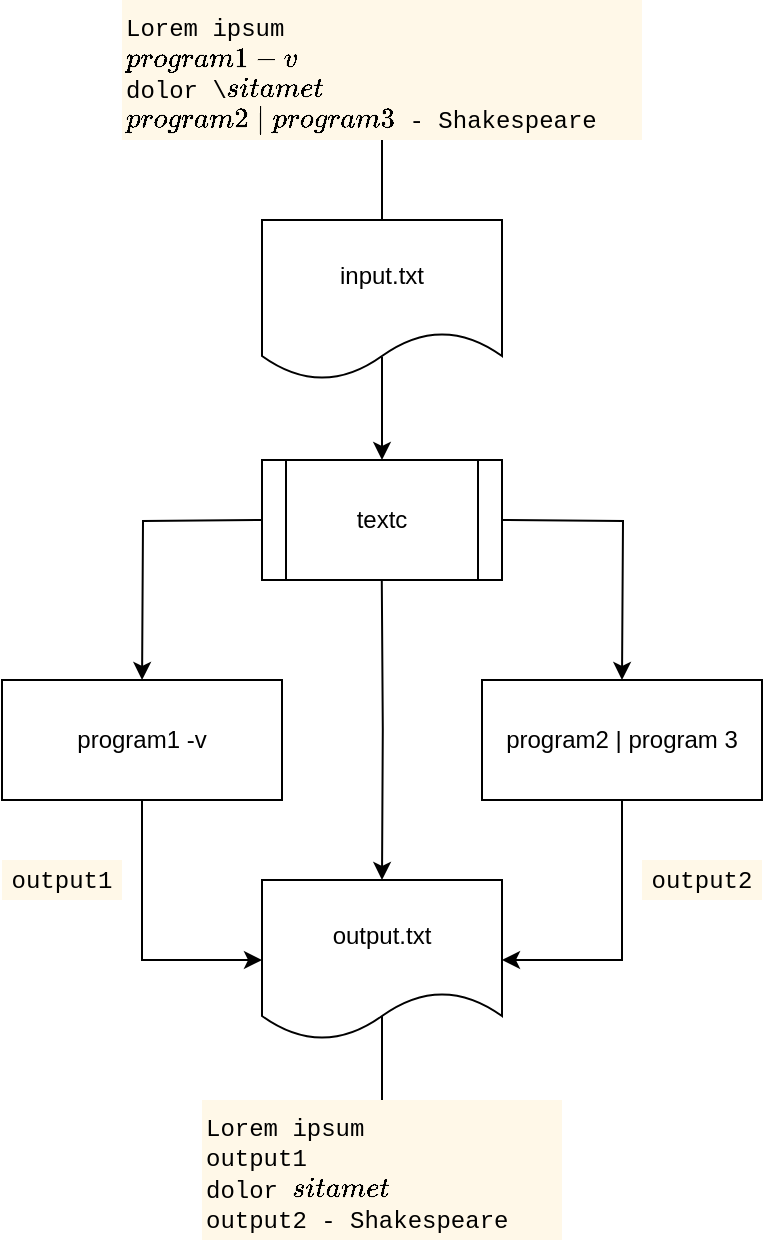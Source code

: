 <mxfile version="14.1.8" type="device"><diagram id="yHUVXMMpNfI5jUxKfTI-" name="Page-1"><mxGraphModel dx="2367" dy="1437" grid="1" gridSize="10" guides="1" tooltips="1" connect="1" arrows="1" fold="1" page="1" pageScale="1" pageWidth="827" pageHeight="1169" math="0" shadow="0"><root><mxCell id="0"/><mxCell id="1" parent="0"/><mxCell id="oMhneMl3ZD0hett0nui9-9" style="edgeStyle=orthogonalEdgeStyle;rounded=0;orthogonalLoop=1;jettySize=auto;html=1;exitX=0;exitY=0.5;exitDx=0;exitDy=0;" edge="1" parent="1"><mxGeometry relative="1" as="geometry"><mxPoint x="160" y="350" as="sourcePoint"/><mxPoint x="100.034" y="430" as="targetPoint"/></mxGeometry></mxCell><mxCell id="oMhneMl3ZD0hett0nui9-10" style="edgeStyle=orthogonalEdgeStyle;rounded=0;orthogonalLoop=1;jettySize=auto;html=1;exitX=1;exitY=0.5;exitDx=0;exitDy=0;entryX=0.5;entryY=0;entryDx=0;entryDy=0;" edge="1" parent="1"><mxGeometry relative="1" as="geometry"><mxPoint x="280" y="350" as="sourcePoint"/><mxPoint x="340" y="430" as="targetPoint"/></mxGeometry></mxCell><mxCell id="oMhneMl3ZD0hett0nui9-13" value="" style="edgeStyle=orthogonalEdgeStyle;rounded=0;orthogonalLoop=1;jettySize=auto;html=1;exitX=0.499;exitY=0.849;exitDx=0;exitDy=0;exitPerimeter=0;" edge="1" parent="1" target="oMhneMl3ZD0hett0nui9-12"><mxGeometry relative="1" as="geometry"><mxPoint x="219.88" y="377.92" as="sourcePoint"/></mxGeometry></mxCell><mxCell id="oMhneMl3ZD0hett0nui9-2" value="input.txt" style="shape=document;whiteSpace=wrap;html=1;boundedLbl=1;" vertex="1" parent="1"><mxGeometry x="160" y="200" width="120" height="80" as="geometry"/></mxCell><mxCell id="oMhneMl3ZD0hett0nui9-14" style="edgeStyle=orthogonalEdgeStyle;rounded=0;orthogonalLoop=1;jettySize=auto;html=1;exitX=0.5;exitY=1;exitDx=0;exitDy=0;entryX=0;entryY=0.5;entryDx=0;entryDy=0;" edge="1" parent="1" target="oMhneMl3ZD0hett0nui9-12"><mxGeometry relative="1" as="geometry"><mxPoint x="100" y="490" as="sourcePoint"/><Array as="points"><mxPoint x="100" y="570"/></Array></mxGeometry></mxCell><mxCell id="oMhneMl3ZD0hett0nui9-16" style="edgeStyle=orthogonalEdgeStyle;rounded=0;orthogonalLoop=1;jettySize=auto;html=1;exitX=0.5;exitY=1;exitDx=0;exitDy=0;entryX=1;entryY=0.5;entryDx=0;entryDy=0;" edge="1" parent="1" target="oMhneMl3ZD0hett0nui9-12"><mxGeometry relative="1" as="geometry"><mxPoint x="340" y="490" as="sourcePoint"/><Array as="points"><mxPoint x="340" y="570"/></Array></mxGeometry></mxCell><mxCell id="oMhneMl3ZD0hett0nui9-12" value="output.txt" style="shape=document;whiteSpace=wrap;html=1;boundedLbl=1;" vertex="1" parent="1"><mxGeometry x="160" y="530" width="120" height="80" as="geometry"/></mxCell><mxCell id="oMhneMl3ZD0hett0nui9-30" style="edgeStyle=orthogonalEdgeStyle;rounded=0;orthogonalLoop=1;jettySize=auto;html=1;exitX=0.5;exitY=1;exitDx=0;exitDy=0;entryX=0.5;entryY=0;entryDx=0;entryDy=0;endArrow=none;endFill=0;" edge="1" parent="1" source="oMhneMl3ZD0hett0nui9-19" target="oMhneMl3ZD0hett0nui9-2"><mxGeometry relative="1" as="geometry"/></mxCell><mxCell id="oMhneMl3ZD0hett0nui9-19" value="&lt;font face=&quot;Courier New&quot;&gt;Lorem ipsum&lt;br&gt;`program1 -v`&lt;br&gt;dolor \`sit amet\`&lt;br&gt;`program2 | program3` - Shakespeare&lt;/font&gt;" style="text;html=1;align=left;verticalAlign=top;whiteSpace=wrap;rounded=0;fillColor=#FFF8E8;" vertex="1" parent="1"><mxGeometry x="90" y="90" width="260" height="70" as="geometry"/></mxCell><mxCell id="oMhneMl3ZD0hett0nui9-22" value="textc" style="shape=process;whiteSpace=wrap;html=1;backgroundOutline=1;" vertex="1" parent="1"><mxGeometry x="160" y="320" width="120" height="60" as="geometry"/></mxCell><mxCell id="oMhneMl3ZD0hett0nui9-24" value="program1 -v" style="rounded=0;whiteSpace=wrap;html=1;" vertex="1" parent="1"><mxGeometry x="30" y="430" width="140" height="60" as="geometry"/></mxCell><mxCell id="oMhneMl3ZD0hett0nui9-25" value="&lt;span&gt;program2 | program 3&lt;/span&gt;" style="rounded=0;whiteSpace=wrap;html=1;" vertex="1" parent="1"><mxGeometry x="270" y="430" width="140" height="60" as="geometry"/></mxCell><mxCell id="oMhneMl3ZD0hett0nui9-27" value="" style="endArrow=classic;html=1;exitX=0.5;exitY=0.855;exitDx=0;exitDy=0;exitPerimeter=0;entryX=0.5;entryY=0;entryDx=0;entryDy=0;" edge="1" parent="1" source="oMhneMl3ZD0hett0nui9-2" target="oMhneMl3ZD0hett0nui9-22"><mxGeometry width="50" height="50" relative="1" as="geometry"><mxPoint x="210" y="350" as="sourcePoint"/><mxPoint x="260" y="300" as="targetPoint"/></mxGeometry></mxCell><mxCell id="oMhneMl3ZD0hett0nui9-31" style="edgeStyle=orthogonalEdgeStyle;rounded=0;orthogonalLoop=1;jettySize=auto;html=1;exitX=0.5;exitY=0;exitDx=0;exitDy=0;endArrow=none;endFill=0;" edge="1" parent="1" source="oMhneMl3ZD0hett0nui9-29"><mxGeometry relative="1" as="geometry"><mxPoint x="220" y="598" as="targetPoint"/></mxGeometry></mxCell><mxCell id="oMhneMl3ZD0hett0nui9-29" value="&lt;font face=&quot;Courier New&quot;&gt;Lorem ipsum&lt;br&gt;output1&lt;br&gt;dolor `sit amet`&lt;br&gt;output2 - Shakespeare&lt;/font&gt;" style="text;html=1;align=left;verticalAlign=top;whiteSpace=wrap;rounded=0;fillColor=#FFF8E8;" vertex="1" parent="1"><mxGeometry x="130" y="640" width="180" height="70" as="geometry"/></mxCell><mxCell id="oMhneMl3ZD0hett0nui9-32" value="&lt;font face=&quot;Courier New&quot;&gt;output1&lt;/font&gt;" style="text;html=1;align=center;verticalAlign=middle;whiteSpace=wrap;rounded=0;fillColor=#FFF8E8;" vertex="1" parent="1"><mxGeometry x="30" y="520" width="60" height="20" as="geometry"/></mxCell><mxCell id="oMhneMl3ZD0hett0nui9-33" value="&lt;font face=&quot;Courier New&quot;&gt;output2&lt;/font&gt;" style="text;html=1;align=center;verticalAlign=middle;whiteSpace=wrap;rounded=0;fillColor=#FFF8E8;" vertex="1" parent="1"><mxGeometry x="350" y="520" width="60" height="20" as="geometry"/></mxCell></root></mxGraphModel></diagram></mxfile>